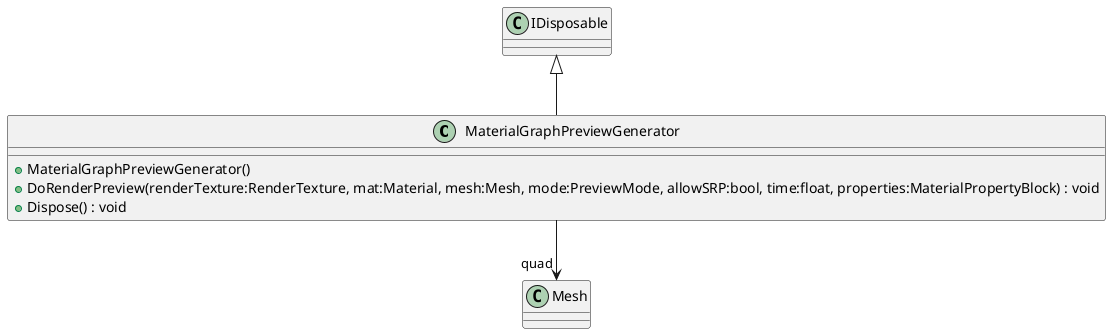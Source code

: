 @startuml
class MaterialGraphPreviewGenerator {
    + MaterialGraphPreviewGenerator()
    + DoRenderPreview(renderTexture:RenderTexture, mat:Material, mesh:Mesh, mode:PreviewMode, allowSRP:bool, time:float, properties:MaterialPropertyBlock) : void
    + Dispose() : void
}
IDisposable <|-- MaterialGraphPreviewGenerator
MaterialGraphPreviewGenerator --> "quad" Mesh
@enduml
